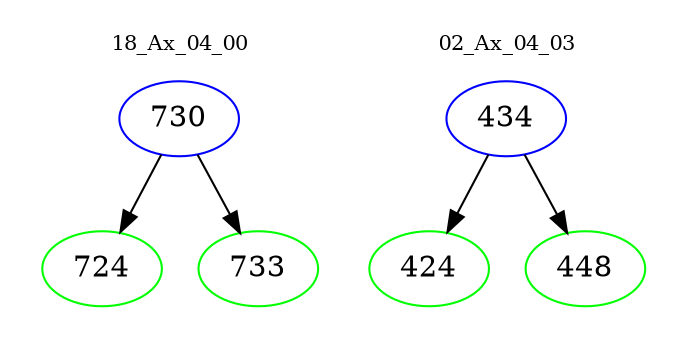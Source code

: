 digraph{
subgraph cluster_0 {
color = white
label = "18_Ax_04_00";
fontsize=10;
T0_730 [label="730", color="blue"]
T0_730 -> T0_724 [color="black"]
T0_724 [label="724", color="green"]
T0_730 -> T0_733 [color="black"]
T0_733 [label="733", color="green"]
}
subgraph cluster_1 {
color = white
label = "02_Ax_04_03";
fontsize=10;
T1_434 [label="434", color="blue"]
T1_434 -> T1_424 [color="black"]
T1_424 [label="424", color="green"]
T1_434 -> T1_448 [color="black"]
T1_448 [label="448", color="green"]
}
}
